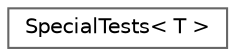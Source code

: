 digraph "类继承关系图"
{
 // LATEX_PDF_SIZE
  bgcolor="transparent";
  edge [fontname=Helvetica,fontsize=10,labelfontname=Helvetica,labelfontsize=10];
  node [fontname=Helvetica,fontsize=10,shape=box,height=0.2,width=0.4];
  rankdir="LR";
  Node0 [id="Node000000",label="SpecialTests\< T \>",height=0.2,width=0.4,color="grey40", fillcolor="white", style="filled",URL="$struct_special_tests.html",tooltip=" "];
}
